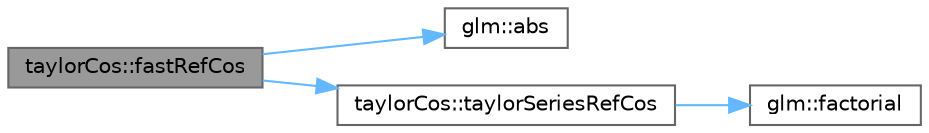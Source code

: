 digraph "taylorCos::fastRefCos"
{
 // LATEX_PDF_SIZE
  bgcolor="transparent";
  edge [fontname=Helvetica,fontsize=10,labelfontname=Helvetica,labelfontsize=10];
  node [fontname=Helvetica,fontsize=10,shape=box,height=0.2,width=0.4];
  rankdir="LR";
  Node1 [id="Node000001",label="taylorCos::fastRefCos",height=0.2,width=0.4,color="gray40", fillcolor="grey60", style="filled", fontcolor="black",tooltip=" "];
  Node1 -> Node2 [id="edge4_Node000001_Node000002",color="steelblue1",style="solid",tooltip=" "];
  Node2 [id="Node000002",label="glm::abs",height=0.2,width=0.4,color="grey40", fillcolor="white", style="filled",URL="$group__core__func__common.html#ga439e60a72eadecfeda2df5449c613a64",tooltip=" "];
  Node1 -> Node3 [id="edge5_Node000001_Node000003",color="steelblue1",style="solid",tooltip=" "];
  Node3 [id="Node000003",label="taylorCos::taylorSeriesRefCos",height=0.2,width=0.4,color="grey40", fillcolor="white", style="filled",URL="$namespacetaylor_cos.html#a1ffc27bc27c85966fbd4d8961ab41a11",tooltip=" "];
  Node3 -> Node4 [id="edge6_Node000003_Node000004",color="steelblue1",style="solid",tooltip=" "];
  Node4 [id="Node000004",label="glm::factorial",height=0.2,width=0.4,color="grey40", fillcolor="white", style="filled",URL="$group__gtx__integer.html#ga8cbd3120905f398ec321b5d1836e08fb",tooltip=" "];
}
